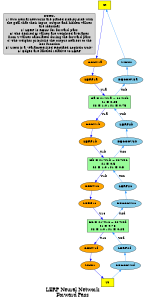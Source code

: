 // sudo apt-get install graphviz
// dot -Tpng lerp-nn-forwardpass.dot -o lerp-nn-forwardpass.png
// xdot lerp-nn-forwardpass.dot
digraph NN
{
	label="LERP Neural Network\nForward Pass";
	fontsize=20;
	size="1,2";
	ratio=fill;
	// rankdir="LR";

	NOTE [FILLCOLOR=gray, style=filled, shape=box, label="Notes:\n1) Two neural networks are placed side-by-side with\nthe goal that their input, output and hidden values\nare identical\n2) LERP is RELU for forward pass\n3) The desired H values are weighted averages\nfrom Y values calculated during the forward pass\n4) The weights prioritize the output nearest to the\nloss function\n5) SINK is a \"Parameterized Rectified Logistic Unit\"\n6) Edges are labeled relative to LERP"];

	{ rank=min Xt };
	{ rank=same CONV1a -> SINK2    [style=invis] };
	{ rank=same LERP1a -> DECONV2a [style=invis] };
	{ rank=same CONV1b -> LERP2b   [style=invis] };
	{ rank=same LERP1b -> DECONV2b [style=invis] };
	{ rank=same CONV1c -> LERP2c   [style=invis] };
	{ rank=same LERP1c -> DECONV2c [style=invis] };
	{ rank=same CONV1d -> LERP2d   [style=invis] };
	{ rank=same SINK1  -> DECONV2d [style=invis] };
	{ rank=max Yt };

	// nodes
	Xt       [fillcolor=yellow, style=filled, shape=box, label="Xt"];
	Yt       [fillcolor=yellow, style=filled, shape=box, label="Yt"];
	Ha       [fillcolor=palegreen, style=filled, shape=box, label="Ha = s1*Y1a + s2*Y2b\ns1 = 0.25\ns2 = 1.0 - s1 = 0.75"];
	Hb       [fillcolor=palegreen, style=filled, shape=box, label="Hb = s1*Y1b + s2*Y2c\ns1 = 0.5\ns2 = 1.0 - s1 = 0.5"];
	Hc       [fillcolor=palegreen, style=filled, shape=box, label="Hc = s1*Y1c + s2*Y2d\ns1 = 0.75\ns2 = 1.0 - s1 = 0.25"];
	CONV1a   [fillcolor=orange, style=filled];
	LERP1a   [fillcolor=orange, style=filled];
	CONV1b   [fillcolor=orange, style=filled];
	LERP1b   [fillcolor=orange, style=filled];
	CONV1c   [fillcolor=orange, style=filled];
	LERP1c   [fillcolor=orange, style=filled];
	CONV1d   [fillcolor=orange, style=filled];
	SINK1    [fillcolor=orange, style=filled];
	DECONV2d [fillcolor=skyblue, style=filled];
	LERP2d   [fillcolor=skyblue, style=filled];
	DECONV2c [fillcolor=skyblue, style=filled];
	LERP2c   [fillcolor=skyblue, style=filled];
	DECONV2b [fillcolor=skyblue, style=filled];
	LERP2b   [fillcolor=skyblue, style=filled];
	DECONV2a [fillcolor=skyblue, style=filled];
	SINK2    [fillcolor=skyblue, style=filled];

	// forward pass 1
	Xt     -> CONV1a [color=blue];
	CONV1a -> LERP1a [color=blue];
	LERP1a -> Ha     [color=blue, label="Y1a"];
	Ha     -> CONV1b [color=blue, label="Y1a"];
	CONV1b -> LERP1b [color=blue];
	LERP1b -> Hb     [color=blue, label="Y1b"];
	Hb     -> CONV1c [color=blue, label="Y1b"];
	CONV1c -> LERP1c [color=blue];
	LERP1c -> Hc     [color=blue, label="Y1c"];
	Hc     -> CONV1d [color=blue, label="Y1c"];
	CONV1d -> SINK1  [color=blue];
	SINK1  -> Yt     [color=blue];

	// forward pass 2
	Yt       -> DECONV2d [color=dodgerblue];
	DECONV2d -> LERP2d   [color=dodgerblue];
	LERP2d   -> Hc       [color=dodgerblue, label="Y2d"];
	Hc       -> DECONV2c [color=dodgerblue, label="Y2d"];
	DECONV2c -> LERP2c   [color=dodgerblue];
	LERP2c   -> Hb       [color=dodgerblue, label="Y2c"];
	Hb       -> DECONV2b [color=dodgerblue, label="Y2c"];
	DECONV2b -> LERP2b   [color=dodgerblue];
	LERP2b   -> Ha       [color=dodgerblue, label="Y2b"];
	Ha       -> DECONV2a [color=dodgerblue, label="Y2b"];
	DECONV2a -> SINK2    [color=dodgerblue];
	SINK2    -> Xt       [color=dodgerblue];

	// backprop pass 1
	// CONV1a -> Xt     [color=red];
	// LERP1a -> CONV1a [color=red];
	// Ha     -> LERP1a [color=red];
	// CONV1b -> Ha     [color=red];
	// LERP1b -> CONV1b [color=red];
	// Hb     -> LERP1b [color=red];
	// CONV1c -> Hb     [color=red];
	// LERP1c -> CONV1c [color=red];
	// Hc     -> LERP1c [color=red];
	// CONV1d -> Hc     [color=red];
	// SINK1  -> CONV1d [color=red];
	// Yt     -> SINK1  [color=red];

	// backprop pass 2
	// DECONV2d -> Yt       [color=magenta];
	// LERP2d   -> DECONV2d [color=magenta];
	// Hc       -> LERP2d   [color=magenta];
	// DECONV2c -> Hc       [color=magenta];
	// LERP2c   -> DECONV2c [color=magenta];
	// Hb       -> LERP2c   [color=magenta];
	// DECONV2b -> Hb       [color=magenta];
	// LERP2b   -> DECONV2b [color=magenta];
	// Ha       -> LERP2b   [color=magenta];
	// DECONV2a -> Ha       [color=magenta];
	// SINK2    -> DECONV2a [color=magenta];
	// Xt       -> SINK2    [color=magenta];
}
